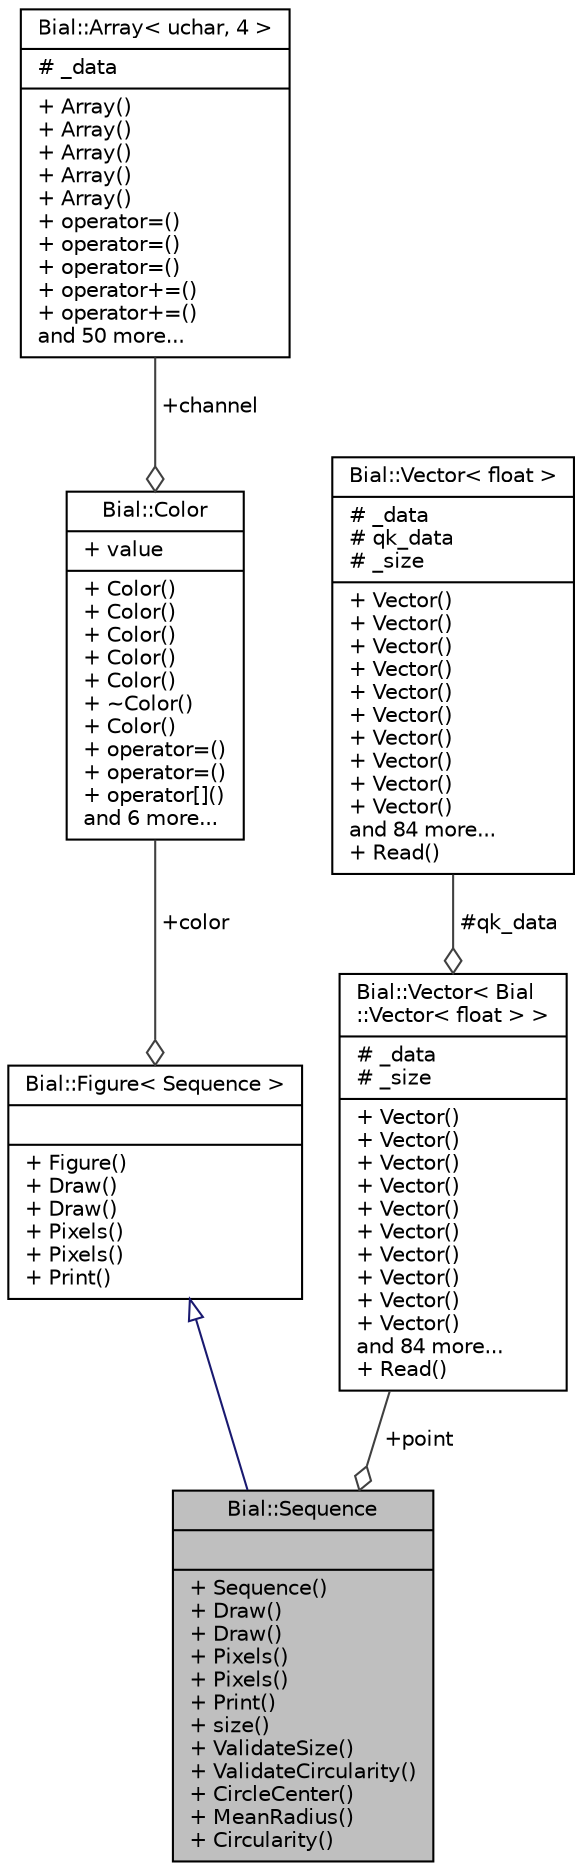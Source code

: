 digraph "Bial::Sequence"
{
  edge [fontname="Helvetica",fontsize="10",labelfontname="Helvetica",labelfontsize="10"];
  node [fontname="Helvetica",fontsize="10",shape=record];
  Node1 [label="{Bial::Sequence\n||+ Sequence()\l+ Draw()\l+ Draw()\l+ Pixels()\l+ Pixels()\l+ Print()\l+ size()\l+ ValidateSize()\l+ ValidateCircularity()\l+ CircleCenter()\l+ MeanRadius()\l+ Circularity()\l}",height=0.2,width=0.4,color="black", fillcolor="grey75", style="filled", fontcolor="black"];
  Node2 -> Node1 [dir="back",color="midnightblue",fontsize="10",style="solid",arrowtail="onormal",fontname="Helvetica"];
  Node2 [label="{Bial::Figure\< Sequence \>\n||+ Figure()\l+ Draw()\l+ Draw()\l+ Pixels()\l+ Pixels()\l+ Print()\l}",height=0.2,width=0.4,color="black", fillcolor="white", style="filled",URL="$class_bial_1_1_figure.html"];
  Node3 -> Node2 [color="grey25",fontsize="10",style="solid",label=" +color" ,arrowhead="odiamond",fontname="Helvetica"];
  Node3 [label="{Bial::Color\n|+ value\l|+ Color()\l+ Color()\l+ Color()\l+ Color()\l+ Color()\l+ ~Color()\l+ Color()\l+ operator=()\l+ operator=()\l+ operator[]()\land 6 more...\l}",height=0.2,width=0.4,color="black", fillcolor="white", style="filled",URL="$union_bial_1_1_color.html"];
  Node4 -> Node3 [color="grey25",fontsize="10",style="solid",label=" +channel" ,arrowhead="odiamond",fontname="Helvetica"];
  Node4 [label="{Bial::Array\< uchar, 4 \>\n|# _data\l|+ Array()\l+ Array()\l+ Array()\l+ Array()\l+ Array()\l+ operator=()\l+ operator=()\l+ operator=()\l+ operator+=()\l+ operator+=()\land 50 more...\l}",height=0.2,width=0.4,color="black", fillcolor="white", style="filled",URL="$class_bial_1_1_array.html"];
  Node5 -> Node1 [color="grey25",fontsize="10",style="solid",label=" +point" ,arrowhead="odiamond",fontname="Helvetica"];
  Node5 [label="{Bial::Vector\< Bial\l::Vector\< float \> \>\n|# _data\l# _size\l|+ Vector()\l+ Vector()\l+ Vector()\l+ Vector()\l+ Vector()\l+ Vector()\l+ Vector()\l+ Vector()\l+ Vector()\l+ Vector()\land 84 more...\l+ Read()\l}",height=0.2,width=0.4,color="black", fillcolor="white", style="filled",URL="$class_bial_1_1_vector.html"];
  Node6 -> Node5 [color="grey25",fontsize="10",style="solid",label=" #qk_data" ,arrowhead="odiamond",fontname="Helvetica"];
  Node6 [label="{Bial::Vector\< float \>\n|# _data\l# qk_data\l# _size\l|+ Vector()\l+ Vector()\l+ Vector()\l+ Vector()\l+ Vector()\l+ Vector()\l+ Vector()\l+ Vector()\l+ Vector()\l+ Vector()\land 84 more...\l+ Read()\l}",height=0.2,width=0.4,color="black", fillcolor="white", style="filled",URL="$class_bial_1_1_vector.html"];
}

